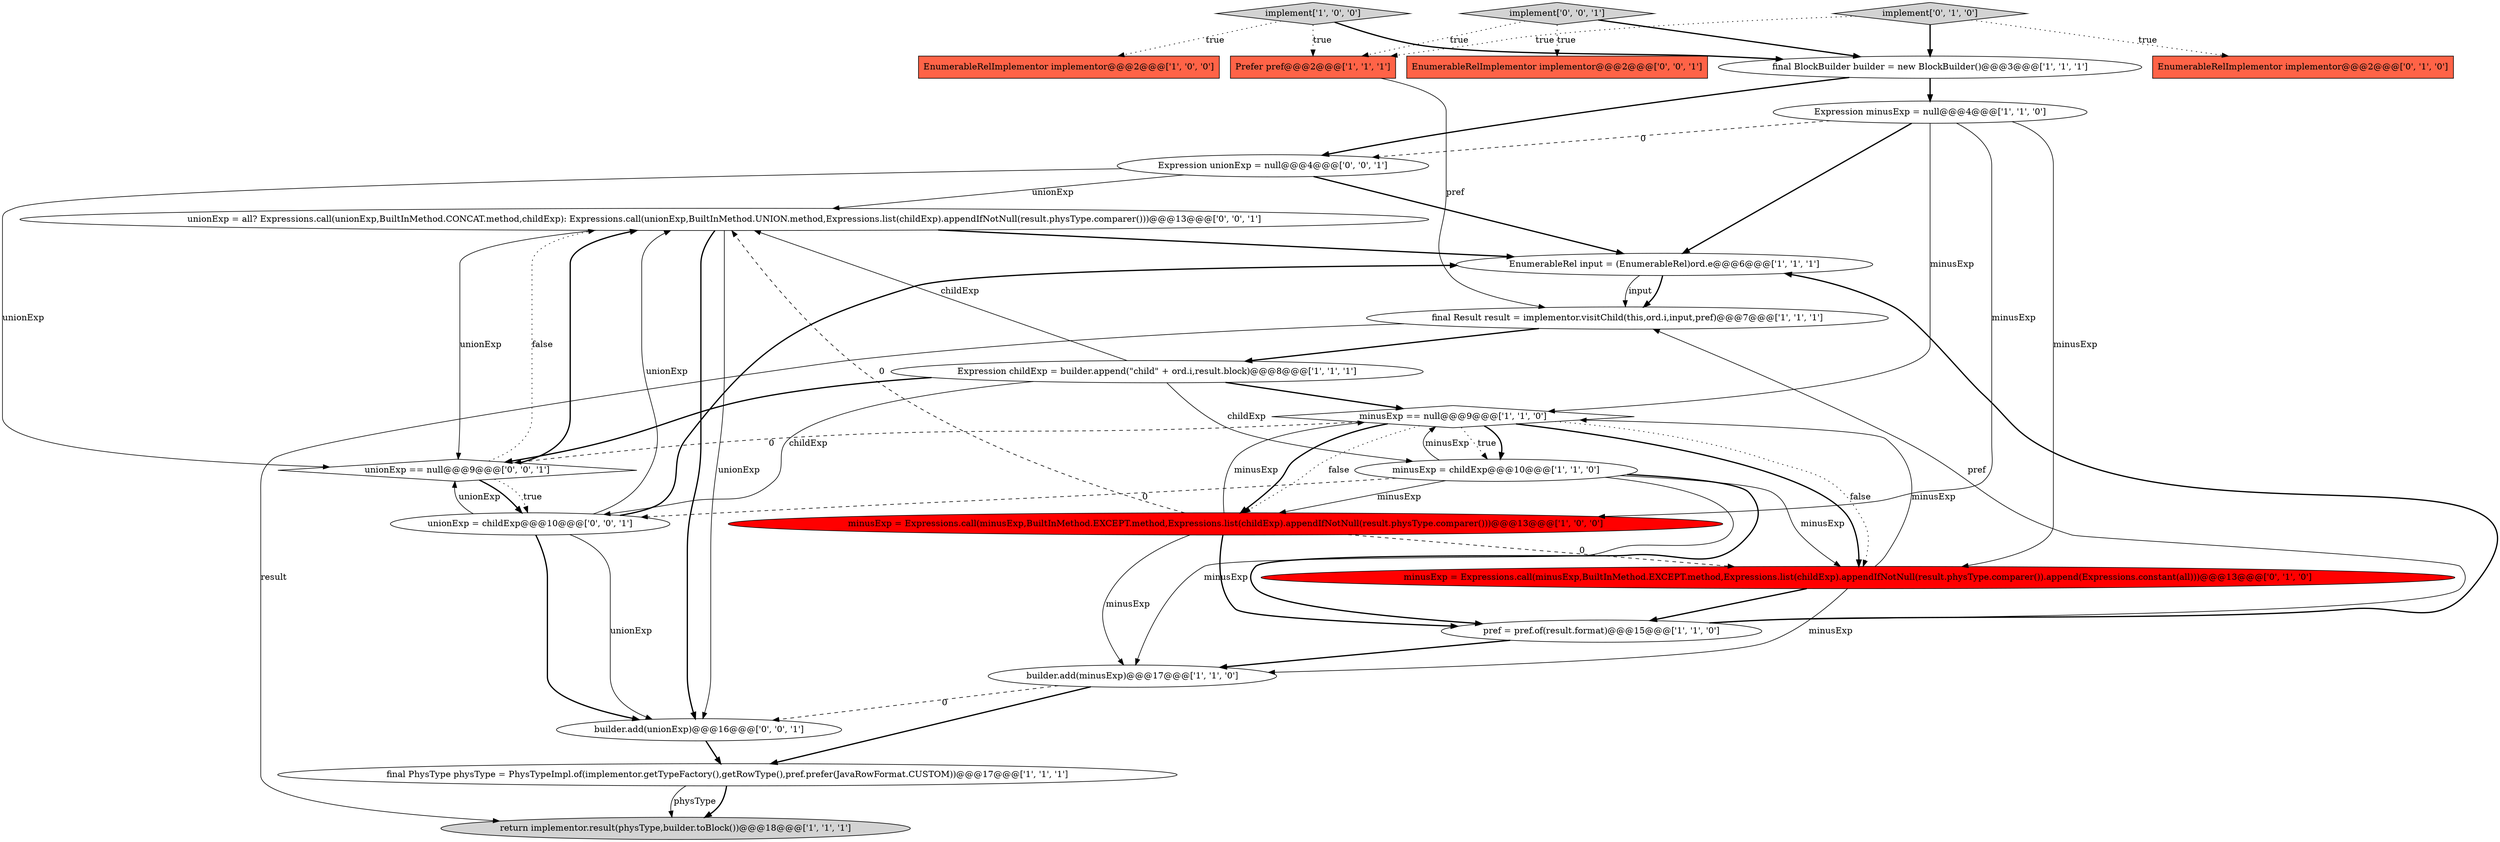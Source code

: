 digraph {
8 [style = filled, label = "EnumerableRelImplementor implementor@@@2@@@['1', '0', '0']", fillcolor = tomato, shape = box image = "AAA0AAABBB1BBB"];
21 [style = filled, label = "EnumerableRelImplementor implementor@@@2@@@['0', '0', '1']", fillcolor = tomato, shape = box image = "AAA0AAABBB3BBB"];
3 [style = filled, label = "implement['1', '0', '0']", fillcolor = lightgray, shape = diamond image = "AAA0AAABBB1BBB"];
22 [style = filled, label = "Expression unionExp = null@@@4@@@['0', '0', '1']", fillcolor = white, shape = ellipse image = "AAA0AAABBB3BBB"];
19 [style = filled, label = "implement['0', '0', '1']", fillcolor = lightgray, shape = diamond image = "AAA0AAABBB3BBB"];
6 [style = filled, label = "final Result result = implementor.visitChild(this,ord.i,input,pref)@@@7@@@['1', '1', '1']", fillcolor = white, shape = ellipse image = "AAA0AAABBB1BBB"];
10 [style = filled, label = "final BlockBuilder builder = new BlockBuilder()@@@3@@@['1', '1', '1']", fillcolor = white, shape = ellipse image = "AAA0AAABBB1BBB"];
23 [style = filled, label = "unionExp = all? Expressions.call(unionExp,BuiltInMethod.CONCAT.method,childExp): Expressions.call(unionExp,BuiltInMethod.UNION.method,Expressions.list(childExp).appendIfNotNull(result.physType.comparer()))@@@13@@@['0', '0', '1']", fillcolor = white, shape = ellipse image = "AAA0AAABBB3BBB"];
13 [style = filled, label = "minusExp == null@@@9@@@['1', '1', '0']", fillcolor = white, shape = diamond image = "AAA0AAABBB1BBB"];
2 [style = filled, label = "Expression minusExp = null@@@4@@@['1', '1', '0']", fillcolor = white, shape = ellipse image = "AAA0AAABBB1BBB"];
1 [style = filled, label = "builder.add(minusExp)@@@17@@@['1', '1', '0']", fillcolor = white, shape = ellipse image = "AAA0AAABBB1BBB"];
4 [style = filled, label = "EnumerableRel input = (EnumerableRel)ord.e@@@6@@@['1', '1', '1']", fillcolor = white, shape = ellipse image = "AAA0AAABBB1BBB"];
14 [style = filled, label = "minusExp = childExp@@@10@@@['1', '1', '0']", fillcolor = white, shape = ellipse image = "AAA0AAABBB1BBB"];
0 [style = filled, label = "pref = pref.of(result.format)@@@15@@@['1', '1', '0']", fillcolor = white, shape = ellipse image = "AAA0AAABBB1BBB"];
9 [style = filled, label = "final PhysType physType = PhysTypeImpl.of(implementor.getTypeFactory(),getRowType(),pref.prefer(JavaRowFormat.CUSTOM))@@@17@@@['1', '1', '1']", fillcolor = white, shape = ellipse image = "AAA0AAABBB1BBB"];
11 [style = filled, label = "Prefer pref@@@2@@@['1', '1', '1']", fillcolor = tomato, shape = box image = "AAA0AAABBB1BBB"];
24 [style = filled, label = "builder.add(unionExp)@@@16@@@['0', '0', '1']", fillcolor = white, shape = ellipse image = "AAA0AAABBB3BBB"];
12 [style = filled, label = "Expression childExp = builder.append(\"child\" + ord.i,result.block)@@@8@@@['1', '1', '1']", fillcolor = white, shape = ellipse image = "AAA0AAABBB1BBB"];
15 [style = filled, label = "EnumerableRelImplementor implementor@@@2@@@['0', '1', '0']", fillcolor = tomato, shape = box image = "AAA0AAABBB2BBB"];
17 [style = filled, label = "minusExp = Expressions.call(minusExp,BuiltInMethod.EXCEPT.method,Expressions.list(childExp).appendIfNotNull(result.physType.comparer()).append(Expressions.constant(all)))@@@13@@@['0', '1', '0']", fillcolor = red, shape = ellipse image = "AAA1AAABBB2BBB"];
20 [style = filled, label = "unionExp = childExp@@@10@@@['0', '0', '1']", fillcolor = white, shape = ellipse image = "AAA0AAABBB3BBB"];
16 [style = filled, label = "implement['0', '1', '0']", fillcolor = lightgray, shape = diamond image = "AAA0AAABBB2BBB"];
5 [style = filled, label = "minusExp = Expressions.call(minusExp,BuiltInMethod.EXCEPT.method,Expressions.list(childExp).appendIfNotNull(result.physType.comparer()))@@@13@@@['1', '0', '0']", fillcolor = red, shape = ellipse image = "AAA1AAABBB1BBB"];
7 [style = filled, label = "return implementor.result(physType,builder.toBlock())@@@18@@@['1', '1', '1']", fillcolor = lightgray, shape = ellipse image = "AAA0AAABBB1BBB"];
18 [style = filled, label = "unionExp == null@@@9@@@['0', '0', '1']", fillcolor = white, shape = diamond image = "AAA0AAABBB3BBB"];
10->22 [style = bold, label=""];
3->11 [style = dotted, label="true"];
18->23 [style = dotted, label="false"];
22->18 [style = solid, label="unionExp"];
14->1 [style = solid, label="minusExp"];
18->23 [style = bold, label=""];
4->6 [style = bold, label=""];
16->10 [style = bold, label=""];
5->23 [style = dashed, label="0"];
24->9 [style = bold, label=""];
2->5 [style = solid, label="minusExp"];
23->4 [style = bold, label=""];
14->17 [style = solid, label="minusExp"];
14->20 [style = dashed, label="0"];
12->14 [style = solid, label="childExp"];
19->10 [style = bold, label=""];
11->6 [style = solid, label="pref"];
17->13 [style = solid, label="minusExp"];
13->5 [style = dotted, label="false"];
19->21 [style = dotted, label="true"];
18->20 [style = dotted, label="true"];
9->7 [style = bold, label=""];
22->23 [style = solid, label="unionExp"];
12->20 [style = solid, label="childExp"];
2->4 [style = bold, label=""];
20->18 [style = solid, label="unionExp"];
2->13 [style = solid, label="minusExp"];
1->9 [style = bold, label=""];
20->4 [style = bold, label=""];
22->4 [style = bold, label=""];
4->6 [style = solid, label="input"];
12->13 [style = bold, label=""];
3->10 [style = bold, label=""];
13->17 [style = bold, label=""];
9->7 [style = solid, label="physType"];
18->20 [style = bold, label=""];
23->24 [style = bold, label=""];
17->0 [style = bold, label=""];
5->17 [style = dashed, label="0"];
14->0 [style = bold, label=""];
5->0 [style = bold, label=""];
5->1 [style = solid, label="minusExp"];
0->4 [style = bold, label=""];
13->17 [style = dotted, label="false"];
19->11 [style = dotted, label="true"];
0->1 [style = bold, label=""];
6->7 [style = solid, label="result"];
5->13 [style = solid, label="minusExp"];
20->23 [style = solid, label="unionExp"];
1->24 [style = dashed, label="0"];
2->17 [style = solid, label="minusExp"];
12->18 [style = bold, label=""];
17->1 [style = solid, label="minusExp"];
13->5 [style = bold, label=""];
23->24 [style = solid, label="unionExp"];
0->6 [style = solid, label="pref"];
10->2 [style = bold, label=""];
20->24 [style = solid, label="unionExp"];
13->18 [style = dashed, label="0"];
20->24 [style = bold, label=""];
13->14 [style = dotted, label="true"];
3->8 [style = dotted, label="true"];
16->11 [style = dotted, label="true"];
14->5 [style = solid, label="minusExp"];
13->14 [style = bold, label=""];
2->22 [style = dashed, label="0"];
6->12 [style = bold, label=""];
12->23 [style = solid, label="childExp"];
14->13 [style = solid, label="minusExp"];
16->15 [style = dotted, label="true"];
23->18 [style = solid, label="unionExp"];
}
